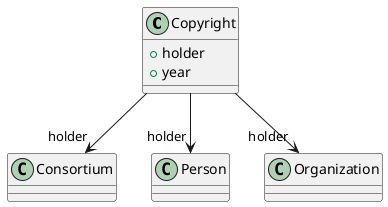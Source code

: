 @startuml
class Copyright {
+holder
+year

}
Copyright -d-> "holder" Consortium
Copyright -d-> "holder" Person
Copyright -d-> "holder" Organization

@enduml